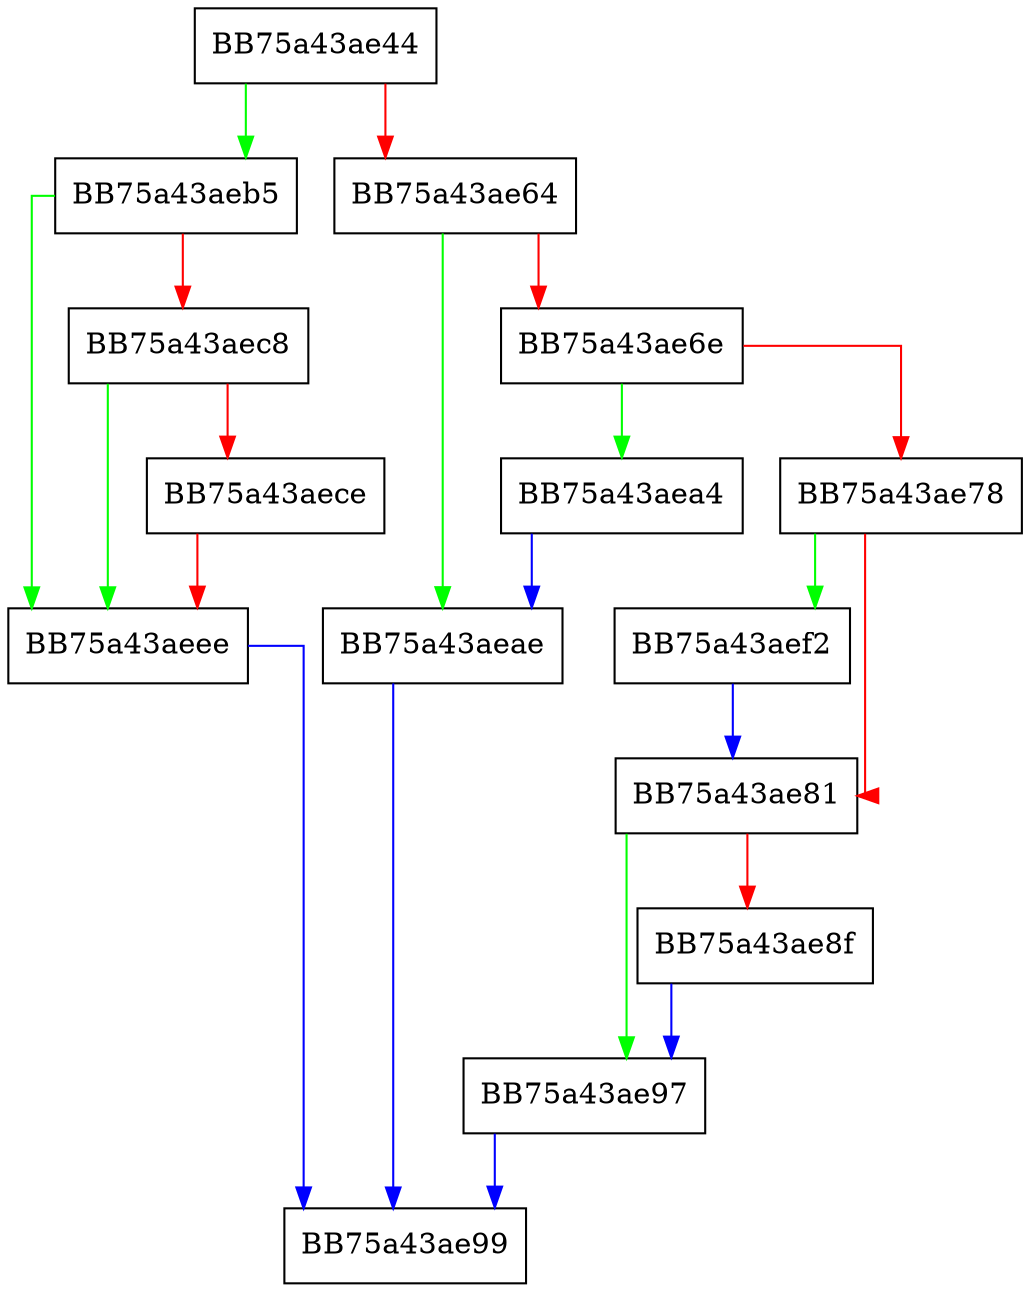 digraph EnumCategAdvance {
  node [shape="box"];
  graph [splines=ortho];
  BB75a43ae44 -> BB75a43aeb5 [color="green"];
  BB75a43ae44 -> BB75a43ae64 [color="red"];
  BB75a43ae64 -> BB75a43aeae [color="green"];
  BB75a43ae64 -> BB75a43ae6e [color="red"];
  BB75a43ae6e -> BB75a43aea4 [color="green"];
  BB75a43ae6e -> BB75a43ae78 [color="red"];
  BB75a43ae78 -> BB75a43aef2 [color="green"];
  BB75a43ae78 -> BB75a43ae81 [color="red"];
  BB75a43ae81 -> BB75a43ae97 [color="green"];
  BB75a43ae81 -> BB75a43ae8f [color="red"];
  BB75a43ae8f -> BB75a43ae97 [color="blue"];
  BB75a43ae97 -> BB75a43ae99 [color="blue"];
  BB75a43aea4 -> BB75a43aeae [color="blue"];
  BB75a43aeae -> BB75a43ae99 [color="blue"];
  BB75a43aeb5 -> BB75a43aeee [color="green"];
  BB75a43aeb5 -> BB75a43aec8 [color="red"];
  BB75a43aec8 -> BB75a43aeee [color="green"];
  BB75a43aec8 -> BB75a43aece [color="red"];
  BB75a43aece -> BB75a43aeee [color="red"];
  BB75a43aeee -> BB75a43ae99 [color="blue"];
  BB75a43aef2 -> BB75a43ae81 [color="blue"];
}